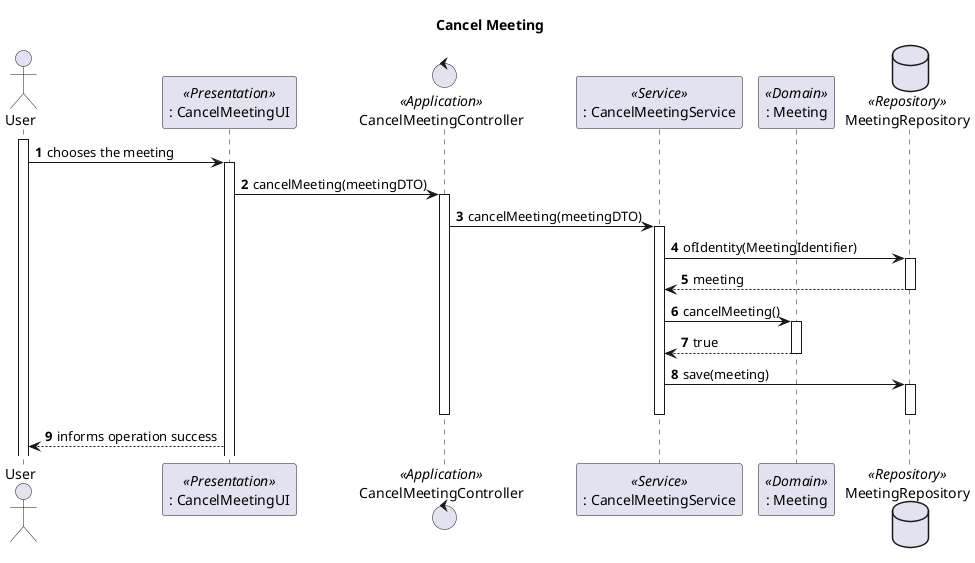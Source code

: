 @startuml
autonumber
title Cancel Meeting

actor "User" as User

participant ": CancelMeetingUI" as UI <<Presentation>>
control "CancelMeetingController" as CTRL <<Application>>
participant ": CancelMeetingService" as CMS <<Service>>
participant ": Meeting" as M <<Domain>>

database MeetingRepository as MR <<Repository>>

activate User
User -> UI : chooses the meeting
activate UI

UI -> CTRL : cancelMeeting(meetingDTO)
activate CTRL

CTRL -> CMS : cancelMeeting(meetingDTO)
activate CMS

CMS -> MR : ofIdentity(MeetingIdentifier)
activate MR
MR --> CMS : meeting
deactivate MR
CMS -> M : cancelMeeting()
activate M
return true
CMS -> MR : save(meeting)
activate MR
deactivate MR
deactivate CMS
deactivate CTRL

UI--> User : informs operation success

@enduml